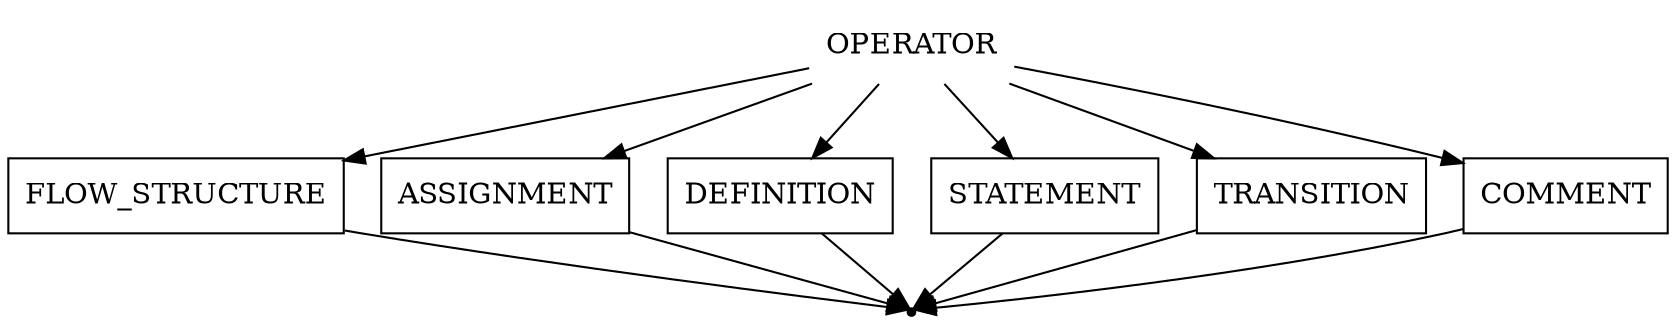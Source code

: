 digraph OPERATOR {
    start [label=OPERATOR shape=plaintext]
    flow_structure [label=FLOW_STRUCTURE shape=box]
    assignment [label=ASSIGNMENT shape=box]
    definition [label=DEFINITION shape=box]
    statement [label=STATEMENT shape=box]
    transition [label=TRANSITION shape=box]
    comment [label=COMMENT shape=box]
    end [label="" shape=point]

    start -> flow_structure
    start -> assignment
    start -> definition
    start -> statement
    start -> transition
    start -> comment
    flow_structure -> end
    assignment -> end
    definition -> end
    statement -> end
    transition -> end
    comment -> end
}
